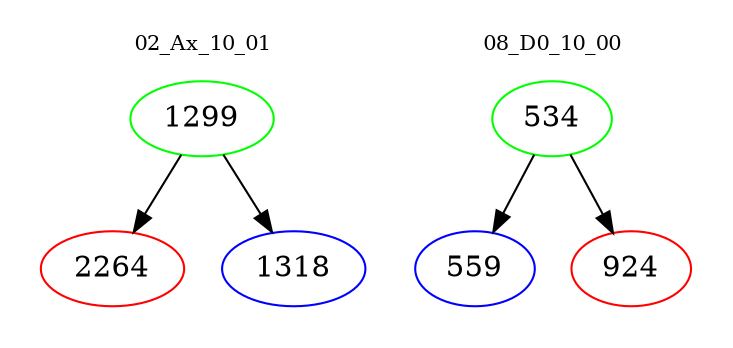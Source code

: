 digraph{
subgraph cluster_0 {
color = white
label = "02_Ax_10_01";
fontsize=10;
T0_1299 [label="1299", color="green"]
T0_1299 -> T0_2264 [color="black"]
T0_2264 [label="2264", color="red"]
T0_1299 -> T0_1318 [color="black"]
T0_1318 [label="1318", color="blue"]
}
subgraph cluster_1 {
color = white
label = "08_D0_10_00";
fontsize=10;
T1_534 [label="534", color="green"]
T1_534 -> T1_559 [color="black"]
T1_559 [label="559", color="blue"]
T1_534 -> T1_924 [color="black"]
T1_924 [label="924", color="red"]
}
}
